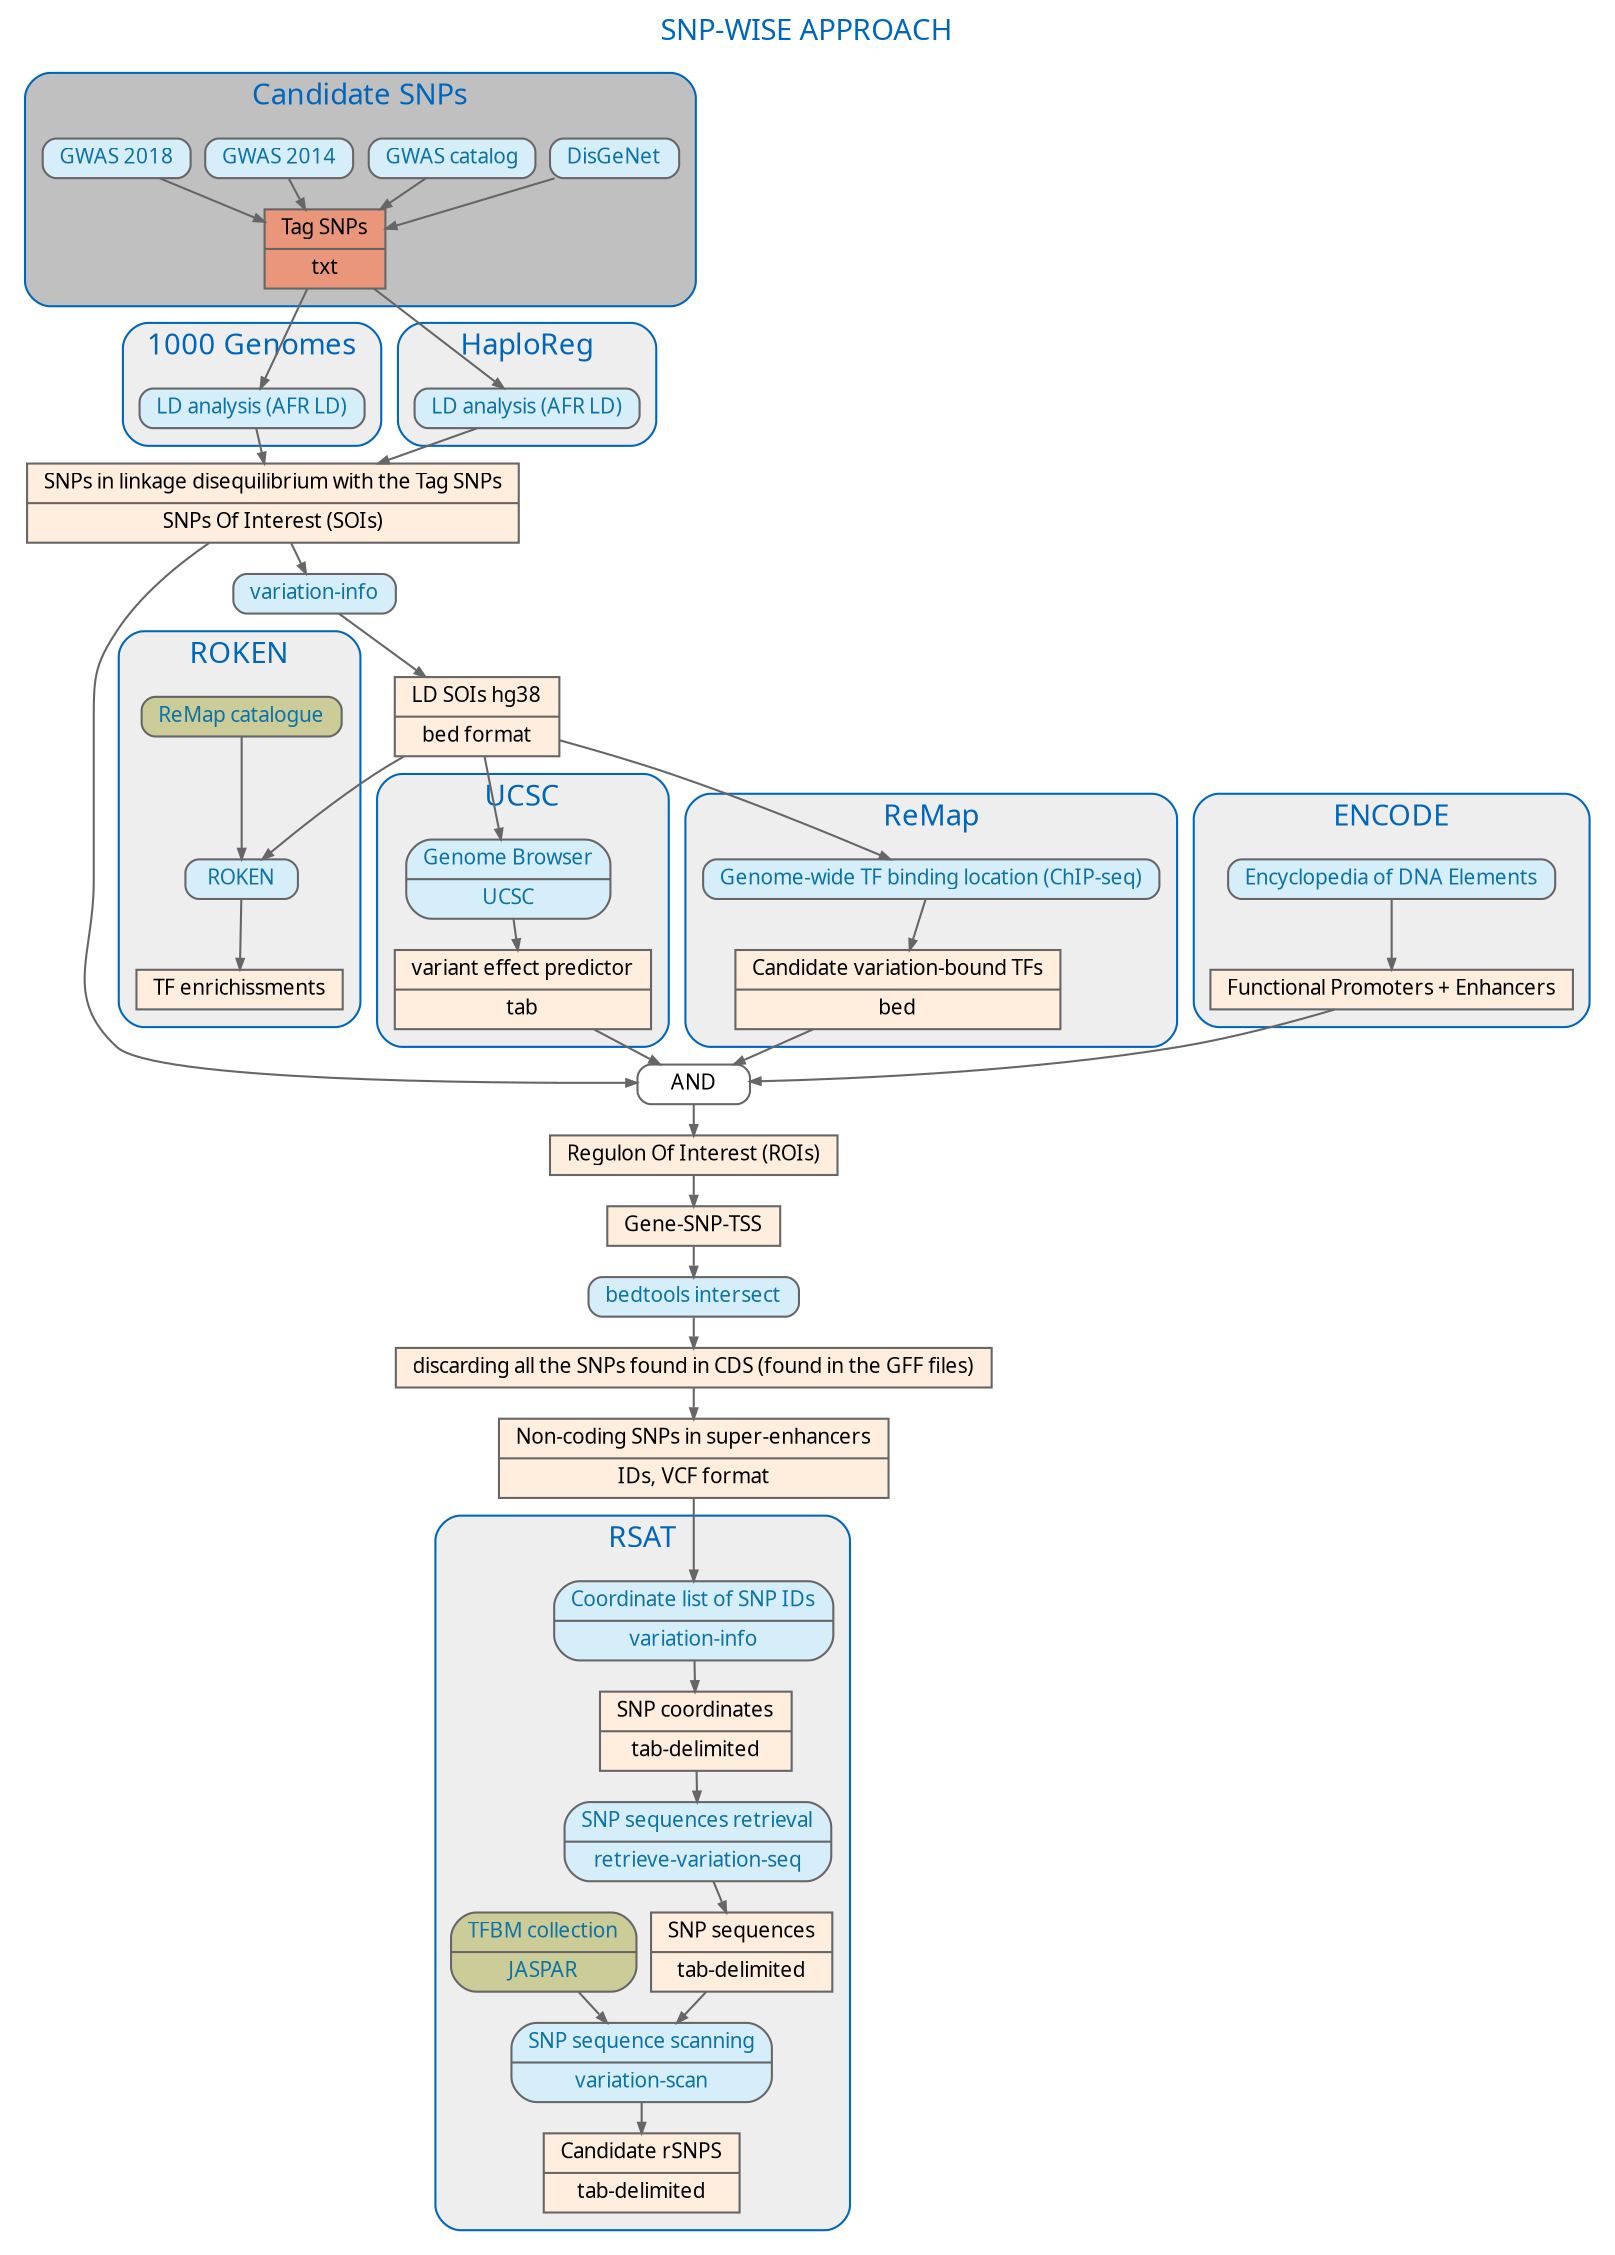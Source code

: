 digraph {

	## General properties of the graph (font, color, ...)
	graph [fontname="ArialBlack",fontsize="14", label="SNP-WISE APPROACH" labelloc="t", fontcolor="#0066BB", nodesep="0.1", ranksep="0.2"];
	edge [fontname="ArialMT",fontsize="10",labelfontname="ArialMT",labelfontsize="10", arrowsize="0.5", color="#666666"];
	node [fontname="ArialMT",fontsize="10",shape=record,height="0.2", color="#666666"];

	subgraph cluster_0 {
		color="#0066BB";
		bgcolor="#C0C0C0";
		label = "Candidate SNPs";
		style="rounded";

	## Rechearch of candidate SNPs
	disgenet [shape="record", style="rounded,filled", fillcolor="#D6EEFA", label="{DisGeNet}", URL="http://www.disgenet.org/web/DisGeNET/menu/browser/tab22?3&pview=default&pf=http://www.disgenet.org/web/DisGeNET%3Fdata/diseases::C0024530::de&pf=/data/sources::ALL::de", fontcolor="#0D73A7"];
	gwascatalog [shape="record", style="rounded,filled", fillcolor="#D6EEFA", label="{GWAS catalog}", URL="https://www.ebi.ac.uk/gwas/search?query=malaria", fontcolor="#0D73A7"];
	gwas2014 [shape="record", style="rounded,filled", fillcolor="#D6EEFA", label="{GWAS 2014}", URL="https://www.ncbi.nlm.nih.gov/pmc/articles/PMC4617542/", fontcolor="#0D73A7"];
	gwas2018 [shape="record", style="rounded,filled", fillcolor="#D6EEFA", label="{GWAS 2018}", URL="http://journals.plos.org/plosgenetics/article?id=10.1371/journal.pgen.1007172", fontcolor="#0D73A7"];
	tag_snps  [shape="record", style="filled", fillcolor="#E9967A", label="{Tag SNPs|txt}"];
	}

	disgenet -> tag_snps
	gwascatalog -> tag_snps
	gwas2014 -> tag_snps
	gwas2018 -> tag_snps

	subgraph cluster_1 {
		color="#0066BB";
		bgcolor="#EEEEEE";
		label = "1000 Genomes";
		style="rounded";

	## 1000 genomes
	tag_snps ->  g1000
	g1000 [shape="record", style="rounded,filled", fillcolor="#D6EEFA", label="{LD analysis (AFR LD)}", URL="ftp://ftp-trace.ncbi.nih.gov/1000genomes/ftp", fontcolor="#0D73A7"];
	
	}

	g1000 -> soi

	soi [shape="record", style="filled", fillcolor="#FFEEDD", label="{SNPs in linkage disequilibrium with the Tag SNPs | SNPs Of Interest (SOIs)}"];

	soi -> and 

	and  [shape="record", style="rounded,filled", fillcolor="#FFFFFF", label="{AND}"];

	soi -> varinfo

	varinfo[shape="record", style="rounded,filled", fillcolor="#D6EEFA", label="{variation-info}", fontcolor="#0D73A7"];

	varinfo -> ldsnp

	ldsnp [shape="record", style="filled", fillcolor="#FFEEDD", label="{LD SOIs hg38| bed format}"];

	ldsnp -> roken
	ldsnp -> ucsc


subgraph cluster_7 {
		color="#0066BB";
		bgcolor="#EEEEEE";
		label = "UCSC";
		style="rounded";

		## d’UCSC Genome Browser 
		ucsc[shape="record", style="rounded,filled", fillcolor="#D6EEFA", label="{Genome Browser | UCSC}", URL="https://genome.ucsc.edu/cgi-bin/hgTables", fontcolor="#0D73A7"];
		ucsc -> ensembl
		ensembl [shape="record", style="filled", fillcolor="#FFEEDD", label="{variant effect predictor| tab }"];
				}

	ensembl -> and
	
subgraph cluster_8 {
		color="#0066BB";
		bgcolor="#EEEEEE";
		label = "ROKEN";
		style="rounded";

		roken [shape="record", style="rounded,filled", fillcolor="#D6EEFA", label="{ROKEN}", fontcolor="#0D73A7"];
	

		remapcatalogue [shape="record", style="rounded,filled", fillcolor="#CCCC99", label="{ReMap catalogue}", URL="http://tagc.univ-mrs.fr/remap/index.php?page=download/", fontcolor="#0D73A7"];

	remapcatalogue -> roken
	roken -> tfenrichissment

	tfenrichissment [shape="record", style="filled", fillcolor="#FFEEDD", label="{TF enrichissments}"];

		}
	
subgraph cluster_2 {
		color="#0066BB";
		bgcolor="#EEEEEE";
		label = "HaploReg";
		style="rounded";

	## HaploReg
	tag_snps ->  haploreg
	haploreg [shape="record", style="rounded,filled", fillcolor="#D6EEFA", label="{LD analysis (AFR LD)}", URL="http://archive.broadinstitute.org/mammals/haploreg/haploreg.php", fontcolor="#0D73A7"];
	}

	haploreg -> soi


ldsnp -> remap


		## REMAP
subgraph cluster_3 {
		color="#0066BB";
		bgcolor="#EEEEEE";
		label = "ReMap";
		style="rounded";

		remap[shape="record", style="rounded,filled", fillcolor="#D6EEFA", label="{Genome-wide TF binding location (ChIP-seq)}", URL="http://tagc.univ-mrs.fr/remap/", fontcolor="#0D73A7"];
		remap -> snp_TF_candidates
		snp_TF_candidates [shape="record", style="filled", fillcolor="#FFEEDD", label="{Candidate variation-bound TFs| bed }"];
	}

	snp_TF_candidates -> and

	
	
	subgraph cluster_4 {
		color="#0066BB";
		bgcolor="#EEEEEE";
		label = "ENCODE";
		style="rounded";

		## ENCODE

		encode[shape="record", style="rounded,filled", fillcolor="#D6EEFA", label="{Encyclopedia of DNA Elements}", URL="https://www.encodeproject.org", fontcolor="#0D73A7"];
		encode -> enhancers
		enhancers [shape="record", style="filled", fillcolor="#FFEEDD", label="{Functional Promoters + Enhancers}"];	
	}

enhancers -> and
and -> roi

	roi [shape="record", style="filled", fillcolor="#FFEEDD", label="{Regulon Of Interest (ROIs)}"];

	roi -> tss

	tss [shape="record", style="filled", fillcolor="#FFEEDD", label="{Gene-SNP-TSS}"];

	tss -> bedtools

	bedtools [shape="record", style="rounded,filled", fillcolor="#D6EEFA", label="{bedtools intersect}", fontcolor="#0D73A7"];

	bedtools -> gff

	gff [shape="record", style="filled", fillcolor="#FFEEDD", label="{discarding all the SNPs found in CDS (found in the GFF files)}"];

	gff-> bed_results

	bed_results [shape="record", style="filled", fillcolor="#FFEEDD", label="{Non-coding SNPs in super-enhancers | IDs, VCF format}"];



	bed_results -> variation_info

	subgraph cluster_5 {
		color="#0066BB";
		bgcolor="#EEEEEE";
		label = "RSAT";
		style="rounded";

	## variation-info
	variation_info [shape="record", style="rounded,filled", fillcolor="#D6EEFA", label="{Coordinate list of SNP IDs| variation-info}", URL="http://rsat.sb-roscoff.fr/variation-info_form.cgi", fontcolor="#0D73A7"];
	variation_info -> snp_info
	snp_info [shape="record", style="filled", fillcolor="#FFEEDD", label="{SNP coordinates | tab-delimited }"];

	snp_info -> retrieve_variation_seq

	## retrieve-variation-seq
	retrieve_variation_seq  [shape="record", style="rounded,filled", fillcolor="#D6EEFA", label="{SNP sequences retrieval | retrieve-variation-seq}", URL="http://rsat.sb-roscoff.fr/retrieve-variation-seq_form.cgi", fontcolor="#0D73A7"];
	retrieve_variation_seq -> snp_seq
	snp_seq  [shape="record", style="filled", fillcolor="#FFEEDD", label="{SNP sequences | tab-delimited }"];
	
	snp_seq -> variation_scan


	## variation-scan
	variation_scan   [shape="record", style="rounded,filled", fillcolor="#D6EEFA", label="{SNP sequence scanning | variation-scan}", URL="http://rsat.sb-roscoff.fr/variation-scan_form.cgi", fontcolor="#0D73A7"];
	
	variation_scan -> candidate_rsnps

	candidate_rsnps   [shape="record", style="filled", fillcolor="#FFEEDD", label="{Candidate rSNPS | tab-delimited }"];
	

	
	## Jaspar matrice database
	jaspar_matrices  [shape="record", style="rounded,filled", fillcolor="#CCCC99", label="{TFBM collection | JASPAR}", URL="http://jaspar.genereg.net/", fontcolor="#0D73A7"];
	

	jaspar_matrices -> variation_scan
	}


}

